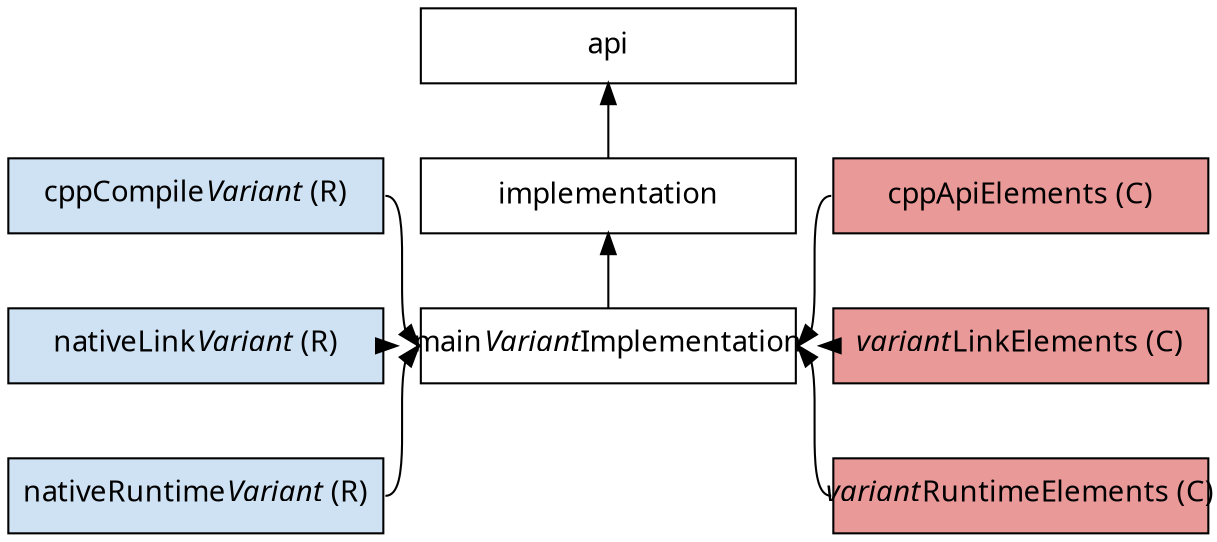 // Copyright 2018 the original author or authors.
//
// Licensed under the Apache License, Version 2.0 (the "License");
// you may not use this file except in compliance with the License.
// You may obtain a copy of the License at
//
//      http://www.apache.org/licenses/LICENSE-2.0
//
// Unless required by applicable law or agreed to in writing, software
// distributed under the License is distributed on an "AS IS" BASIS,
// WITHOUT WARRANTIES OR CONDITIONS OF ANY KIND, either express or implied.
// See the License for the specific language governing permissions and
// limitations under the License.

// dot -Tpng subprojects/docs/src/docs/userguide/img/cpp-library-configurations.dot > subprojects/docs/src/docs/userguide/img/cpp-library-configurations.png
digraph cppLibraryConfigurations {
  graph [ dpi = 100, fontname="Sans"];
  node [fontname = "Sans"];
  edge [fontname = "Sans"];
  node [shape=rectangle, fixedsize=true, width=2.5, height=0.5];

  subgraph central {
    node[style=filled, fillcolor=white]
    api -> implementation -> mainVariantImplementation [style=invis, weight=1000]
    mainVariantImplementation -> implementation -> api [headport=s, tailport=n]

    mainVariantImplementation[label=<main<i>Variant</i>Implementation>]
  }

  subgraph left {
    node[style=filled, fillcolor="#cfe2f3"]
    cppCompileVariant -> nativeLinkVariant -> nativeRuntimeVariant [style=invis, weight=1000]

    cppCompileVariant[label=<cppCompile<i>Variant</i> (R)>]
    nativeLinkVariant[label=<nativeLink<i>Variant</i> (R)>]
    nativeRuntimeVariant[label=<nativeRuntime<i>Variant</i> (R)>]
  }

  subgraph right {
    node[style=filled, fillcolor="#ea9999"]
    cppApiElements -> variantLinkElements -> variantRuntimeElements [style=invis, weight=1000]

    cppApiElements[label="cppApiElements (C)"]
    variantLinkElements[label=<<i>variant</i>LinkElements (C)>]
    variantRuntimeElements[label=<<i>variant</i>RuntimeElements (C)>]
  }

  // Ensure the order is preserved
  {rank=same cppCompileVariant implementation cppApiElements}
  {rank=same variantLinkElements mainVariantImplementation nativeLinkVariant}
  nativeLinkVariant -> mainVariantImplementation -> variantLinkElements [style=invis]

  {cppCompileVariant, nativeLinkVariant, nativeRuntimeVariant} -> mainVariantImplementation [headport=w, tailport=e]
  {cppApiElements, variantLinkElements, variantRuntimeElements} -> mainVariantImplementation [headport=e, tailport=w]
}